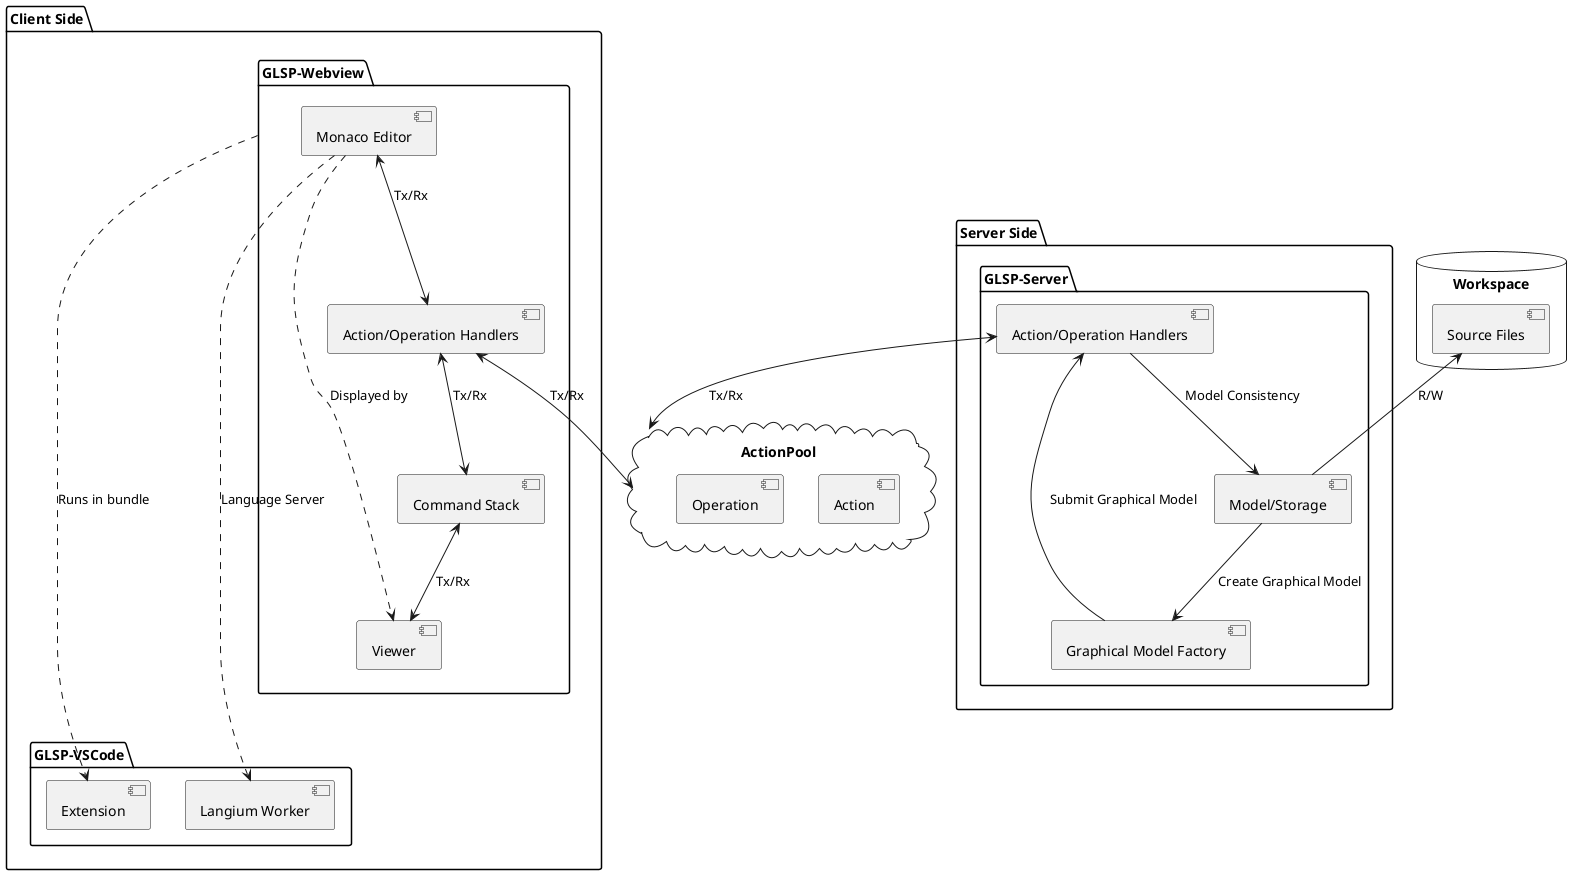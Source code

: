 @startuml architecture

cloud ActionPool as P {
    component "Action" as PA
    component "Operation" as PO
}

database Workspace as W {
    component "Source Files" as WS
}

folder "Client Side" as C {
    package "GLSP-VSCode" as CG {
        component "Extension" as CGE
        component "Langium Worker" as CGL
    }

    package "GLSP-Webview" as CW {
        component "Action/Operation Handlers" as CWA
        component "Monaco Editor" as CWM
        component "Command Stack" as CWC
        component "Viewer" as CWV
    }
}

folder "Server Side" as S {
    package "GLSP-Server" as SG {
        component "Action/Operation Handlers" as SGA
        component "Model/Storage" as SGM
        component "Graphical Model Factory" as SGG
    }
}

CWA <--> P : "Tx/Rx"
SGA <--> P : "Tx/Rx"
WS <-- SGM : "R/W"
SGM --> SGG : "Create Graphical Model"
SGG --> SGA : "Submit Graphical Model"
SGA --> SGM : "Model Consistency"
CWM ..> CGL : "Language Server"
CWM ..> CWV : "Displayed by"
CWM <--> CWA : "Tx/Rx"
CWA <--> CWC : "Tx/Rx"
CWC <--> CWV : "Tx/Rx"
CW .....> CGE : "Runs in bundle"

@enduml
